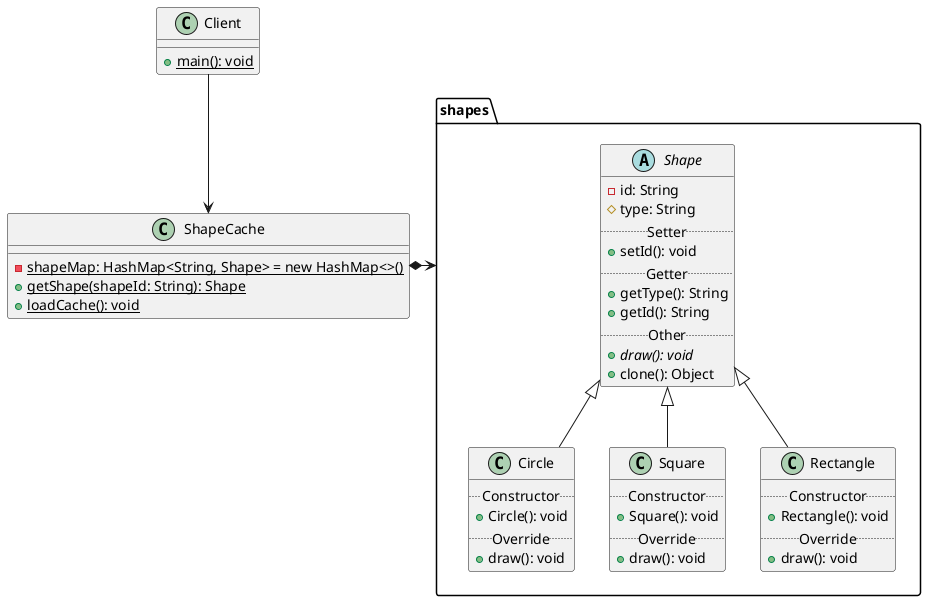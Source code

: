 @startuml

package shapes {
    abstract Shape {
        - id: String
        # type: String
        .. Setter ..
        + setId(): void
        .. Getter ..
        + getType(): String
        + getId(): String
        .. Other ..
        + {abstract} draw(): void
        + clone(): Object
    }

    class Circle {
        .. Constructor ..
        + Circle(): void
        .. Override ..
        + draw(): void
    }

    class Square {
        .. Constructor ..
        + Square(): void
        .. Override ..
        + draw(): void
    }

    class Rectangle {
        .. Constructor ..
        + Rectangle(): void
        .. Override ..
        + draw(): void
    }
}

class ShapeCache {
    - {static} shapeMap: HashMap<String, Shape> = new HashMap<>()
    + {static} getShape(shapeId: String): Shape
    + {static} loadCache(): void
}

class Client {
    + {static} main(): void
}

Shape <|-- Rectangle
Shape <|-- Square
Shape <|-- Circle

ShapeCache *-> shapes

Client --> ShapeCache

@enduml














